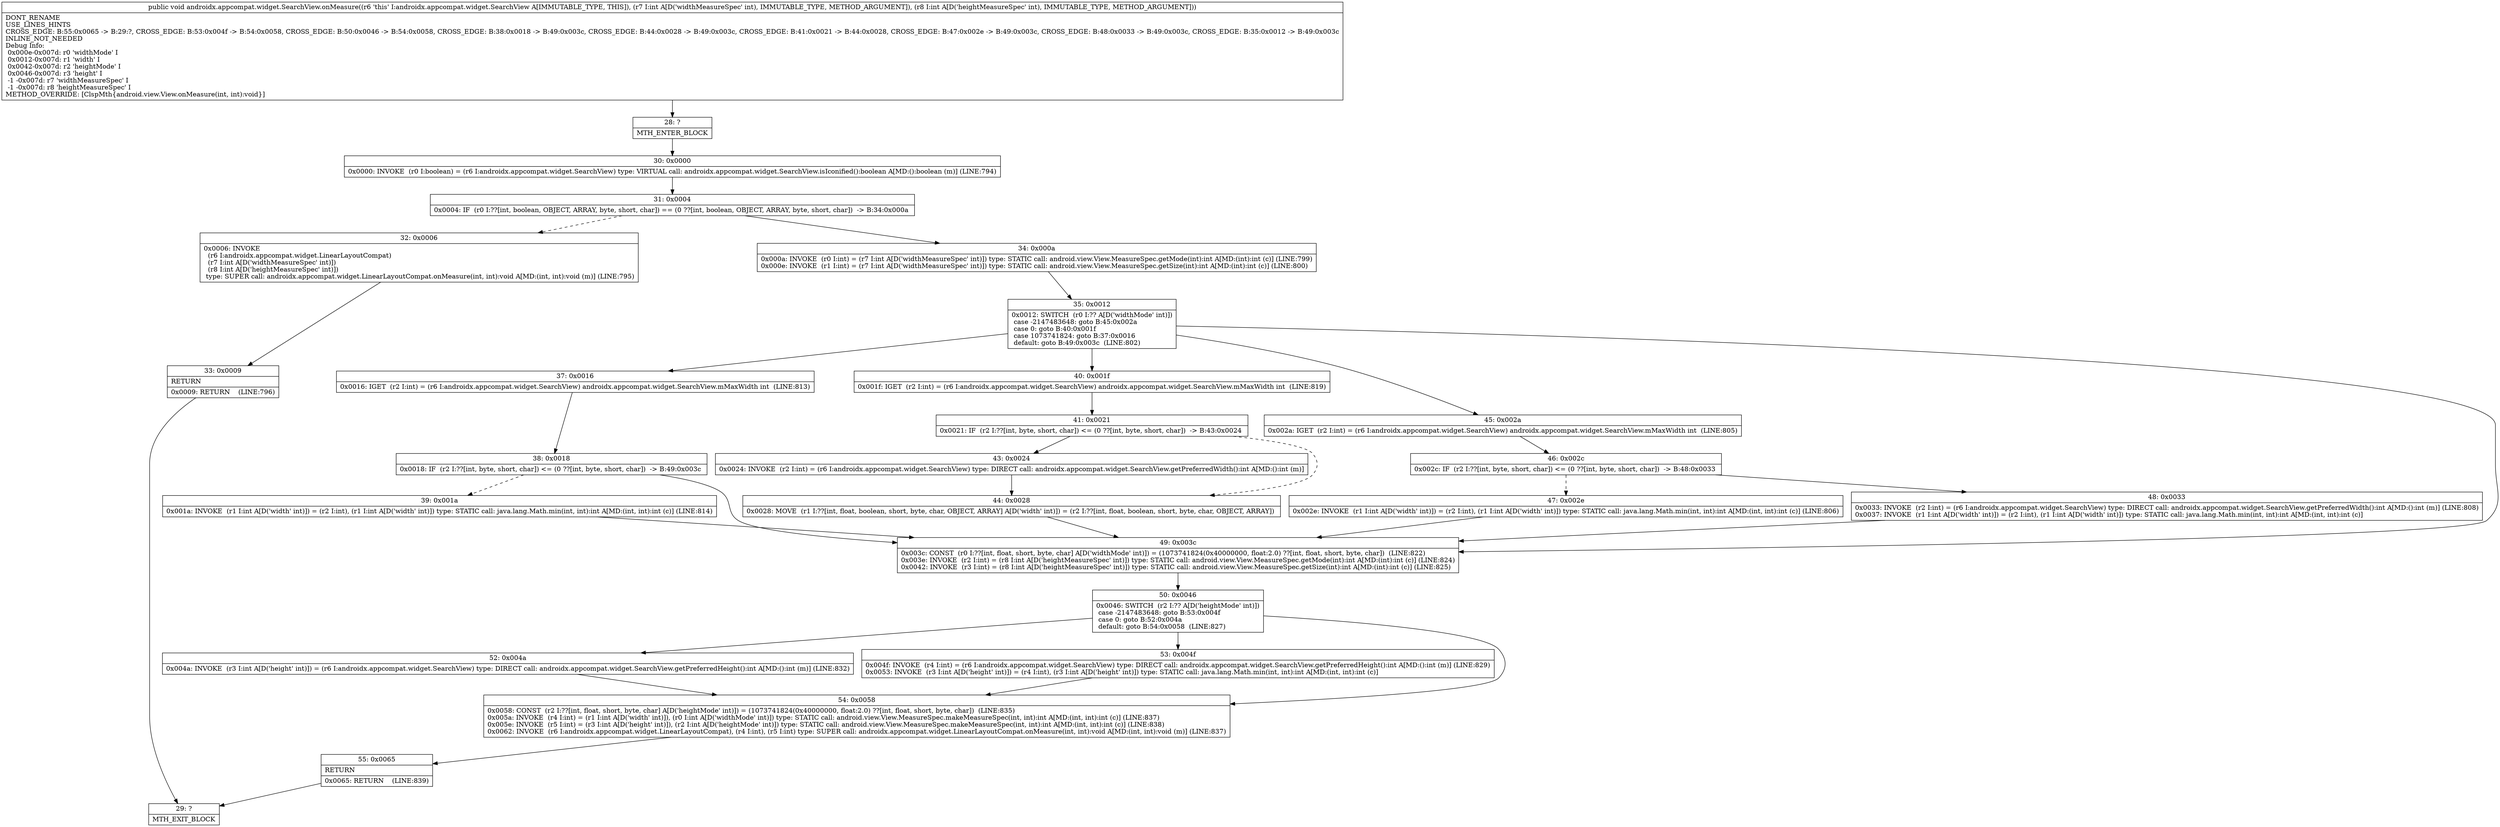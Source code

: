 digraph "CFG forandroidx.appcompat.widget.SearchView.onMeasure(II)V" {
Node_28 [shape=record,label="{28\:\ ?|MTH_ENTER_BLOCK\l}"];
Node_30 [shape=record,label="{30\:\ 0x0000|0x0000: INVOKE  (r0 I:boolean) = (r6 I:androidx.appcompat.widget.SearchView) type: VIRTUAL call: androidx.appcompat.widget.SearchView.isIconified():boolean A[MD:():boolean (m)] (LINE:794)\l}"];
Node_31 [shape=record,label="{31\:\ 0x0004|0x0004: IF  (r0 I:??[int, boolean, OBJECT, ARRAY, byte, short, char]) == (0 ??[int, boolean, OBJECT, ARRAY, byte, short, char])  \-\> B:34:0x000a \l}"];
Node_32 [shape=record,label="{32\:\ 0x0006|0x0006: INVOKE  \l  (r6 I:androidx.appcompat.widget.LinearLayoutCompat)\l  (r7 I:int A[D('widthMeasureSpec' int)])\l  (r8 I:int A[D('heightMeasureSpec' int)])\l type: SUPER call: androidx.appcompat.widget.LinearLayoutCompat.onMeasure(int, int):void A[MD:(int, int):void (m)] (LINE:795)\l}"];
Node_33 [shape=record,label="{33\:\ 0x0009|RETURN\l|0x0009: RETURN    (LINE:796)\l}"];
Node_29 [shape=record,label="{29\:\ ?|MTH_EXIT_BLOCK\l}"];
Node_34 [shape=record,label="{34\:\ 0x000a|0x000a: INVOKE  (r0 I:int) = (r7 I:int A[D('widthMeasureSpec' int)]) type: STATIC call: android.view.View.MeasureSpec.getMode(int):int A[MD:(int):int (c)] (LINE:799)\l0x000e: INVOKE  (r1 I:int) = (r7 I:int A[D('widthMeasureSpec' int)]) type: STATIC call: android.view.View.MeasureSpec.getSize(int):int A[MD:(int):int (c)] (LINE:800)\l}"];
Node_35 [shape=record,label="{35\:\ 0x0012|0x0012: SWITCH  (r0 I:?? A[D('widthMode' int)])\l case \-2147483648: goto B:45:0x002a\l case 0: goto B:40:0x001f\l case 1073741824: goto B:37:0x0016\l default: goto B:49:0x003c  (LINE:802)\l}"];
Node_37 [shape=record,label="{37\:\ 0x0016|0x0016: IGET  (r2 I:int) = (r6 I:androidx.appcompat.widget.SearchView) androidx.appcompat.widget.SearchView.mMaxWidth int  (LINE:813)\l}"];
Node_38 [shape=record,label="{38\:\ 0x0018|0x0018: IF  (r2 I:??[int, byte, short, char]) \<= (0 ??[int, byte, short, char])  \-\> B:49:0x003c \l}"];
Node_39 [shape=record,label="{39\:\ 0x001a|0x001a: INVOKE  (r1 I:int A[D('width' int)]) = (r2 I:int), (r1 I:int A[D('width' int)]) type: STATIC call: java.lang.Math.min(int, int):int A[MD:(int, int):int (c)] (LINE:814)\l}"];
Node_40 [shape=record,label="{40\:\ 0x001f|0x001f: IGET  (r2 I:int) = (r6 I:androidx.appcompat.widget.SearchView) androidx.appcompat.widget.SearchView.mMaxWidth int  (LINE:819)\l}"];
Node_41 [shape=record,label="{41\:\ 0x0021|0x0021: IF  (r2 I:??[int, byte, short, char]) \<= (0 ??[int, byte, short, char])  \-\> B:43:0x0024 \l}"];
Node_43 [shape=record,label="{43\:\ 0x0024|0x0024: INVOKE  (r2 I:int) = (r6 I:androidx.appcompat.widget.SearchView) type: DIRECT call: androidx.appcompat.widget.SearchView.getPreferredWidth():int A[MD:():int (m)]\l}"];
Node_44 [shape=record,label="{44\:\ 0x0028|0x0028: MOVE  (r1 I:??[int, float, boolean, short, byte, char, OBJECT, ARRAY] A[D('width' int)]) = (r2 I:??[int, float, boolean, short, byte, char, OBJECT, ARRAY]) \l}"];
Node_45 [shape=record,label="{45\:\ 0x002a|0x002a: IGET  (r2 I:int) = (r6 I:androidx.appcompat.widget.SearchView) androidx.appcompat.widget.SearchView.mMaxWidth int  (LINE:805)\l}"];
Node_46 [shape=record,label="{46\:\ 0x002c|0x002c: IF  (r2 I:??[int, byte, short, char]) \<= (0 ??[int, byte, short, char])  \-\> B:48:0x0033 \l}"];
Node_47 [shape=record,label="{47\:\ 0x002e|0x002e: INVOKE  (r1 I:int A[D('width' int)]) = (r2 I:int), (r1 I:int A[D('width' int)]) type: STATIC call: java.lang.Math.min(int, int):int A[MD:(int, int):int (c)] (LINE:806)\l}"];
Node_48 [shape=record,label="{48\:\ 0x0033|0x0033: INVOKE  (r2 I:int) = (r6 I:androidx.appcompat.widget.SearchView) type: DIRECT call: androidx.appcompat.widget.SearchView.getPreferredWidth():int A[MD:():int (m)] (LINE:808)\l0x0037: INVOKE  (r1 I:int A[D('width' int)]) = (r2 I:int), (r1 I:int A[D('width' int)]) type: STATIC call: java.lang.Math.min(int, int):int A[MD:(int, int):int (c)]\l}"];
Node_49 [shape=record,label="{49\:\ 0x003c|0x003c: CONST  (r0 I:??[int, float, short, byte, char] A[D('widthMode' int)]) = (1073741824(0x40000000, float:2.0) ??[int, float, short, byte, char])  (LINE:822)\l0x003e: INVOKE  (r2 I:int) = (r8 I:int A[D('heightMeasureSpec' int)]) type: STATIC call: android.view.View.MeasureSpec.getMode(int):int A[MD:(int):int (c)] (LINE:824)\l0x0042: INVOKE  (r3 I:int) = (r8 I:int A[D('heightMeasureSpec' int)]) type: STATIC call: android.view.View.MeasureSpec.getSize(int):int A[MD:(int):int (c)] (LINE:825)\l}"];
Node_50 [shape=record,label="{50\:\ 0x0046|0x0046: SWITCH  (r2 I:?? A[D('heightMode' int)])\l case \-2147483648: goto B:53:0x004f\l case 0: goto B:52:0x004a\l default: goto B:54:0x0058  (LINE:827)\l}"];
Node_52 [shape=record,label="{52\:\ 0x004a|0x004a: INVOKE  (r3 I:int A[D('height' int)]) = (r6 I:androidx.appcompat.widget.SearchView) type: DIRECT call: androidx.appcompat.widget.SearchView.getPreferredHeight():int A[MD:():int (m)] (LINE:832)\l}"];
Node_53 [shape=record,label="{53\:\ 0x004f|0x004f: INVOKE  (r4 I:int) = (r6 I:androidx.appcompat.widget.SearchView) type: DIRECT call: androidx.appcompat.widget.SearchView.getPreferredHeight():int A[MD:():int (m)] (LINE:829)\l0x0053: INVOKE  (r3 I:int A[D('height' int)]) = (r4 I:int), (r3 I:int A[D('height' int)]) type: STATIC call: java.lang.Math.min(int, int):int A[MD:(int, int):int (c)]\l}"];
Node_54 [shape=record,label="{54\:\ 0x0058|0x0058: CONST  (r2 I:??[int, float, short, byte, char] A[D('heightMode' int)]) = (1073741824(0x40000000, float:2.0) ??[int, float, short, byte, char])  (LINE:835)\l0x005a: INVOKE  (r4 I:int) = (r1 I:int A[D('width' int)]), (r0 I:int A[D('widthMode' int)]) type: STATIC call: android.view.View.MeasureSpec.makeMeasureSpec(int, int):int A[MD:(int, int):int (c)] (LINE:837)\l0x005e: INVOKE  (r5 I:int) = (r3 I:int A[D('height' int)]), (r2 I:int A[D('heightMode' int)]) type: STATIC call: android.view.View.MeasureSpec.makeMeasureSpec(int, int):int A[MD:(int, int):int (c)] (LINE:838)\l0x0062: INVOKE  (r6 I:androidx.appcompat.widget.LinearLayoutCompat), (r4 I:int), (r5 I:int) type: SUPER call: androidx.appcompat.widget.LinearLayoutCompat.onMeasure(int, int):void A[MD:(int, int):void (m)] (LINE:837)\l}"];
Node_55 [shape=record,label="{55\:\ 0x0065|RETURN\l|0x0065: RETURN    (LINE:839)\l}"];
MethodNode[shape=record,label="{public void androidx.appcompat.widget.SearchView.onMeasure((r6 'this' I:androidx.appcompat.widget.SearchView A[IMMUTABLE_TYPE, THIS]), (r7 I:int A[D('widthMeasureSpec' int), IMMUTABLE_TYPE, METHOD_ARGUMENT]), (r8 I:int A[D('heightMeasureSpec' int), IMMUTABLE_TYPE, METHOD_ARGUMENT]))  | DONT_RENAME\lUSE_LINES_HINTS\lCROSS_EDGE: B:55:0x0065 \-\> B:29:?, CROSS_EDGE: B:53:0x004f \-\> B:54:0x0058, CROSS_EDGE: B:50:0x0046 \-\> B:54:0x0058, CROSS_EDGE: B:38:0x0018 \-\> B:49:0x003c, CROSS_EDGE: B:44:0x0028 \-\> B:49:0x003c, CROSS_EDGE: B:41:0x0021 \-\> B:44:0x0028, CROSS_EDGE: B:47:0x002e \-\> B:49:0x003c, CROSS_EDGE: B:48:0x0033 \-\> B:49:0x003c, CROSS_EDGE: B:35:0x0012 \-\> B:49:0x003c\lINLINE_NOT_NEEDED\lDebug Info:\l  0x000e\-0x007d: r0 'widthMode' I\l  0x0012\-0x007d: r1 'width' I\l  0x0042\-0x007d: r2 'heightMode' I\l  0x0046\-0x007d: r3 'height' I\l  \-1 \-0x007d: r7 'widthMeasureSpec' I\l  \-1 \-0x007d: r8 'heightMeasureSpec' I\lMETHOD_OVERRIDE: [ClspMth\{android.view.View.onMeasure(int, int):void\}]\l}"];
MethodNode -> Node_28;Node_28 -> Node_30;
Node_30 -> Node_31;
Node_31 -> Node_32[style=dashed];
Node_31 -> Node_34;
Node_32 -> Node_33;
Node_33 -> Node_29;
Node_34 -> Node_35;
Node_35 -> Node_37;
Node_35 -> Node_40;
Node_35 -> Node_45;
Node_35 -> Node_49;
Node_37 -> Node_38;
Node_38 -> Node_39[style=dashed];
Node_38 -> Node_49;
Node_39 -> Node_49;
Node_40 -> Node_41;
Node_41 -> Node_43;
Node_41 -> Node_44[style=dashed];
Node_43 -> Node_44;
Node_44 -> Node_49;
Node_45 -> Node_46;
Node_46 -> Node_47[style=dashed];
Node_46 -> Node_48;
Node_47 -> Node_49;
Node_48 -> Node_49;
Node_49 -> Node_50;
Node_50 -> Node_52;
Node_50 -> Node_53;
Node_50 -> Node_54;
Node_52 -> Node_54;
Node_53 -> Node_54;
Node_54 -> Node_55;
Node_55 -> Node_29;
}


